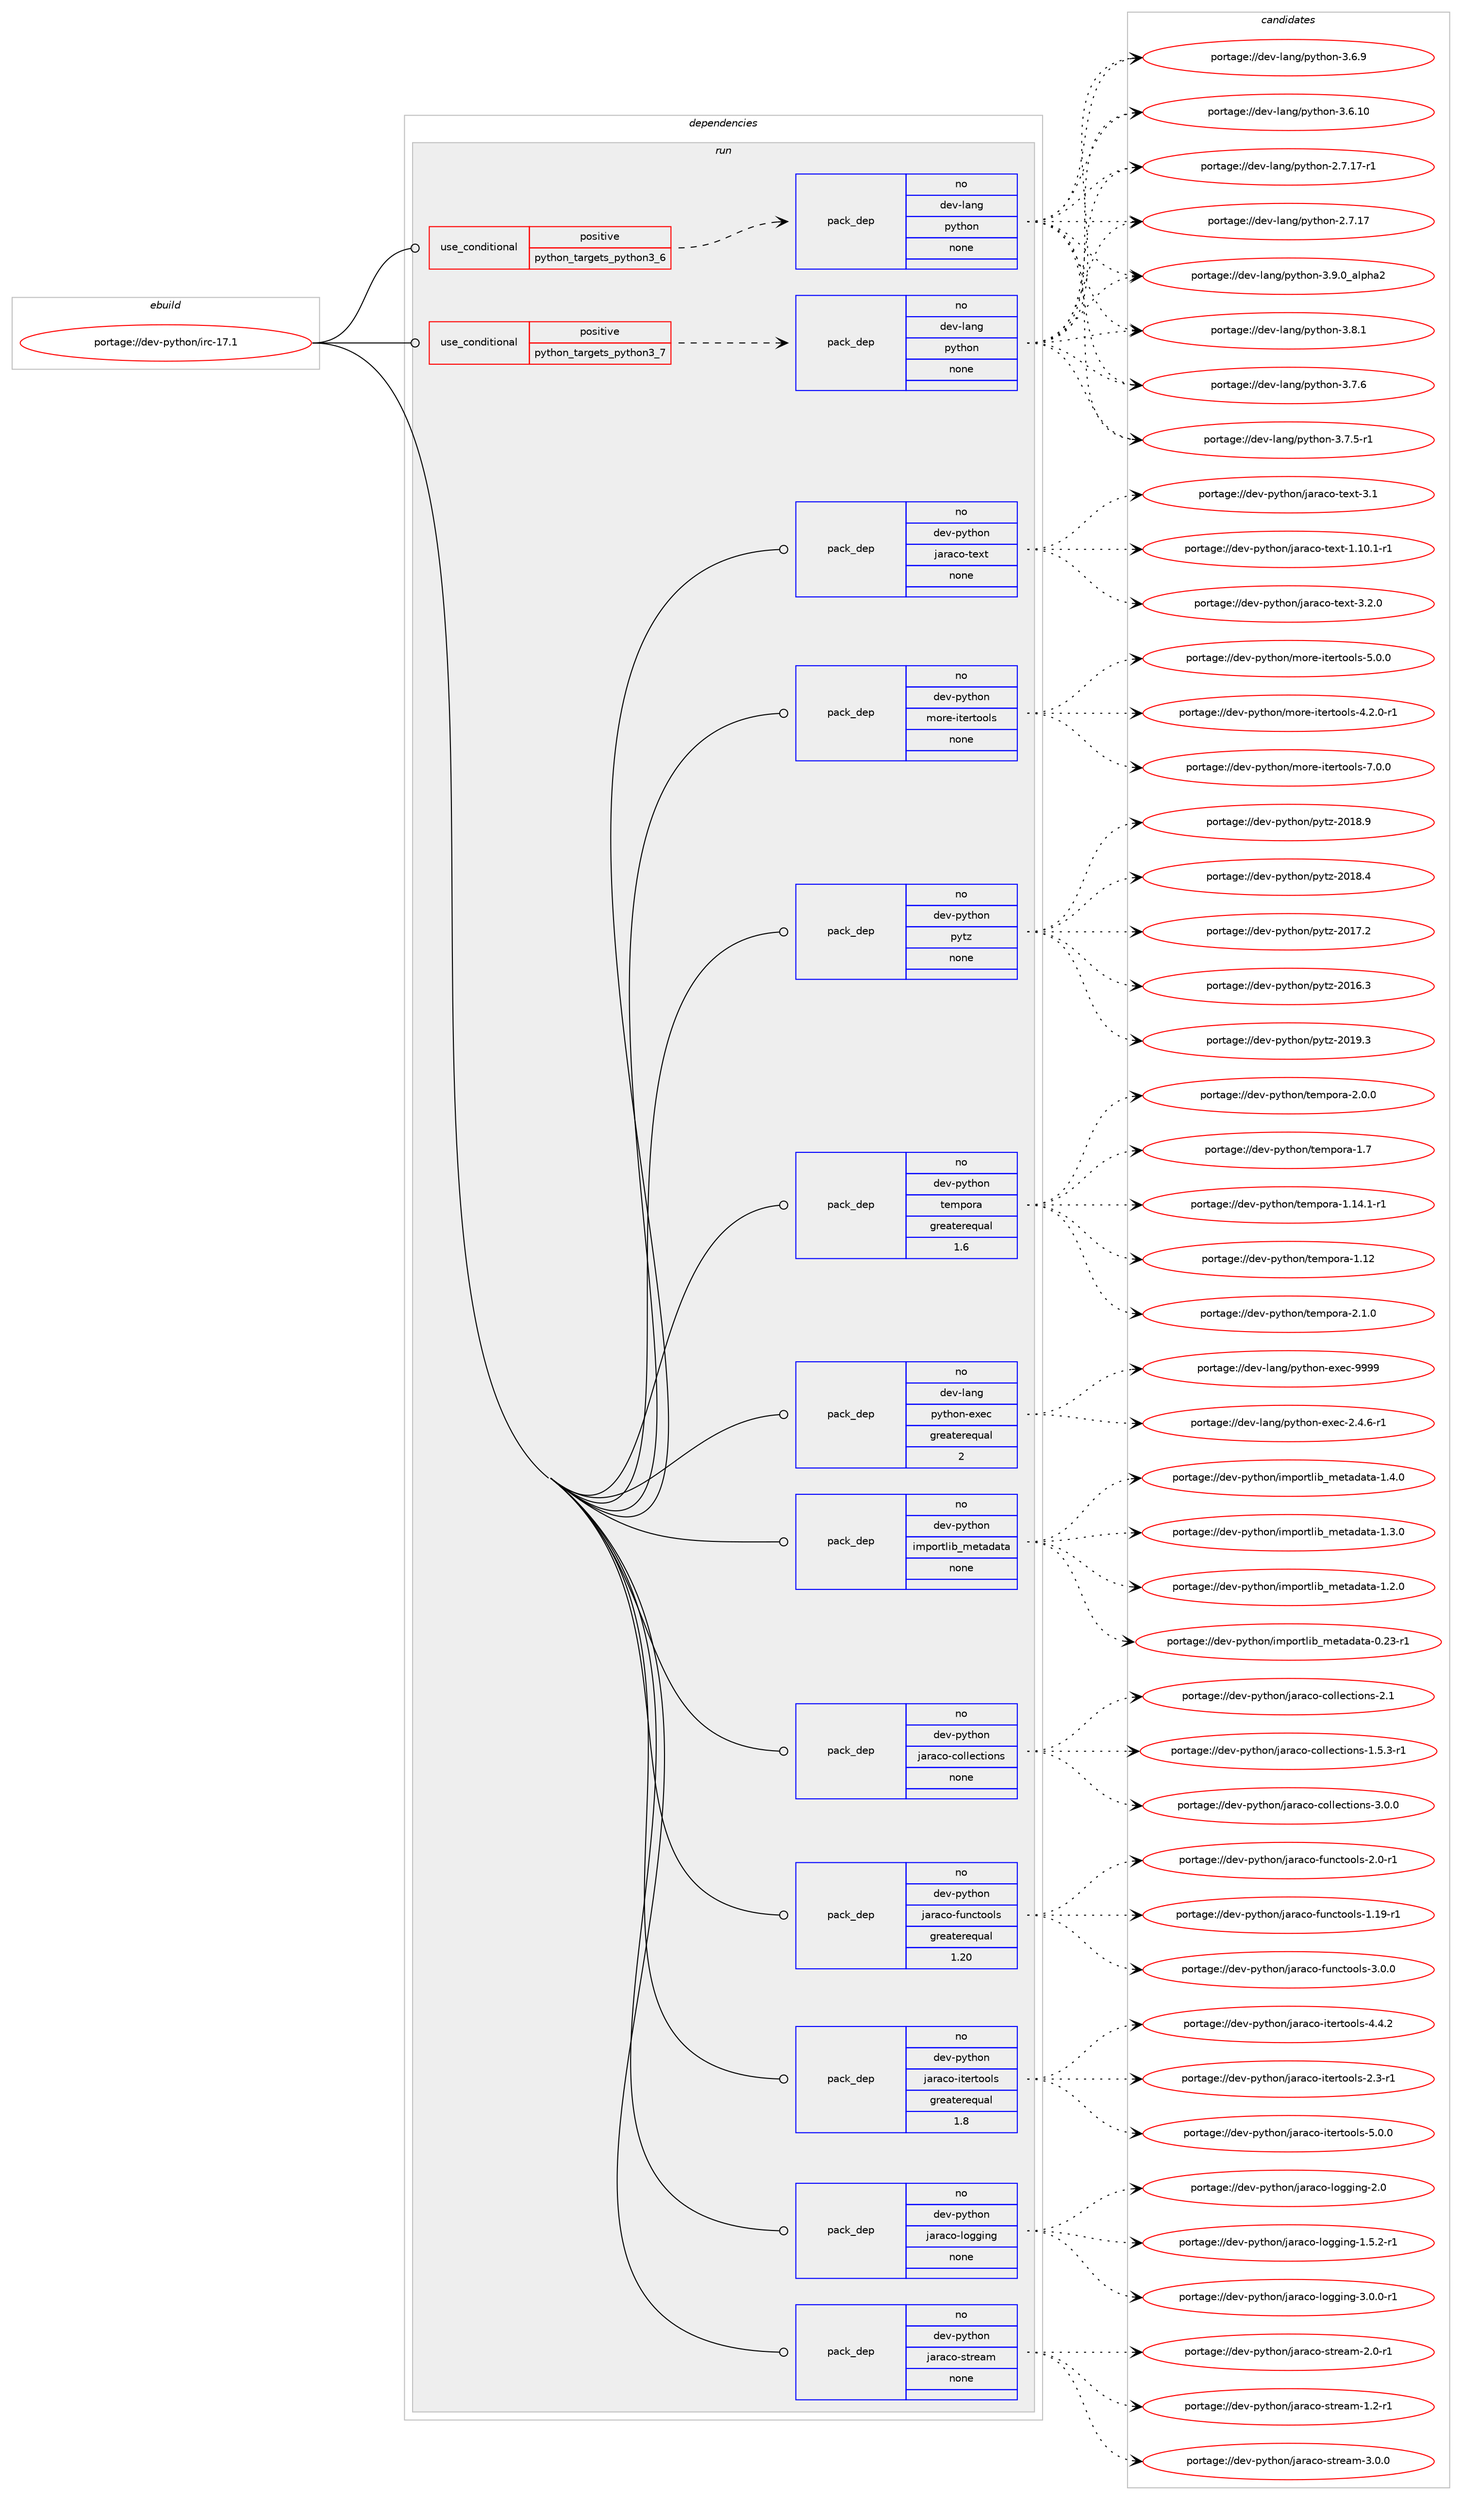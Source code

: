 digraph prolog {

# *************
# Graph options
# *************

newrank=true;
concentrate=true;
compound=true;
graph [rankdir=LR,fontname=Helvetica,fontsize=10,ranksep=1.5];#, ranksep=2.5, nodesep=0.2];
edge  [arrowhead=vee];
node  [fontname=Helvetica,fontsize=10];

# **********
# The ebuild
# **********

subgraph cluster_leftcol {
color=gray;
label=<<i>ebuild</i>>;
id [label="portage://dev-python/irc-17.1", color=red, width=4, href="../dev-python/irc-17.1.svg"];
}

# ****************
# The dependencies
# ****************

subgraph cluster_midcol {
color=gray;
label=<<i>dependencies</i>>;
subgraph cluster_compile {
fillcolor="#eeeeee";
style=filled;
label=<<i>compile</i>>;
}
subgraph cluster_compileandrun {
fillcolor="#eeeeee";
style=filled;
label=<<i>compile and run</i>>;
}
subgraph cluster_run {
fillcolor="#eeeeee";
style=filled;
label=<<i>run</i>>;
subgraph cond114326 {
dependency455043 [label=<<TABLE BORDER="0" CELLBORDER="1" CELLSPACING="0" CELLPADDING="4"><TR><TD ROWSPAN="3" CELLPADDING="10">use_conditional</TD></TR><TR><TD>positive</TD></TR><TR><TD>python_targets_python3_6</TD></TR></TABLE>>, shape=none, color=red];
subgraph pack335734 {
dependency455044 [label=<<TABLE BORDER="0" CELLBORDER="1" CELLSPACING="0" CELLPADDING="4" WIDTH="220"><TR><TD ROWSPAN="6" CELLPADDING="30">pack_dep</TD></TR><TR><TD WIDTH="110">no</TD></TR><TR><TD>dev-lang</TD></TR><TR><TD>python</TD></TR><TR><TD>none</TD></TR><TR><TD></TD></TR></TABLE>>, shape=none, color=blue];
}
dependency455043:e -> dependency455044:w [weight=20,style="dashed",arrowhead="vee"];
}
id:e -> dependency455043:w [weight=20,style="solid",arrowhead="odot"];
subgraph cond114327 {
dependency455045 [label=<<TABLE BORDER="0" CELLBORDER="1" CELLSPACING="0" CELLPADDING="4"><TR><TD ROWSPAN="3" CELLPADDING="10">use_conditional</TD></TR><TR><TD>positive</TD></TR><TR><TD>python_targets_python3_7</TD></TR></TABLE>>, shape=none, color=red];
subgraph pack335735 {
dependency455046 [label=<<TABLE BORDER="0" CELLBORDER="1" CELLSPACING="0" CELLPADDING="4" WIDTH="220"><TR><TD ROWSPAN="6" CELLPADDING="30">pack_dep</TD></TR><TR><TD WIDTH="110">no</TD></TR><TR><TD>dev-lang</TD></TR><TR><TD>python</TD></TR><TR><TD>none</TD></TR><TR><TD></TD></TR></TABLE>>, shape=none, color=blue];
}
dependency455045:e -> dependency455046:w [weight=20,style="dashed",arrowhead="vee"];
}
id:e -> dependency455045:w [weight=20,style="solid",arrowhead="odot"];
subgraph pack335736 {
dependency455047 [label=<<TABLE BORDER="0" CELLBORDER="1" CELLSPACING="0" CELLPADDING="4" WIDTH="220"><TR><TD ROWSPAN="6" CELLPADDING="30">pack_dep</TD></TR><TR><TD WIDTH="110">no</TD></TR><TR><TD>dev-lang</TD></TR><TR><TD>python-exec</TD></TR><TR><TD>greaterequal</TD></TR><TR><TD>2</TD></TR></TABLE>>, shape=none, color=blue];
}
id:e -> dependency455047:w [weight=20,style="solid",arrowhead="odot"];
subgraph pack335737 {
dependency455048 [label=<<TABLE BORDER="0" CELLBORDER="1" CELLSPACING="0" CELLPADDING="4" WIDTH="220"><TR><TD ROWSPAN="6" CELLPADDING="30">pack_dep</TD></TR><TR><TD WIDTH="110">no</TD></TR><TR><TD>dev-python</TD></TR><TR><TD>importlib_metadata</TD></TR><TR><TD>none</TD></TR><TR><TD></TD></TR></TABLE>>, shape=none, color=blue];
}
id:e -> dependency455048:w [weight=20,style="solid",arrowhead="odot"];
subgraph pack335738 {
dependency455049 [label=<<TABLE BORDER="0" CELLBORDER="1" CELLSPACING="0" CELLPADDING="4" WIDTH="220"><TR><TD ROWSPAN="6" CELLPADDING="30">pack_dep</TD></TR><TR><TD WIDTH="110">no</TD></TR><TR><TD>dev-python</TD></TR><TR><TD>jaraco-collections</TD></TR><TR><TD>none</TD></TR><TR><TD></TD></TR></TABLE>>, shape=none, color=blue];
}
id:e -> dependency455049:w [weight=20,style="solid",arrowhead="odot"];
subgraph pack335739 {
dependency455050 [label=<<TABLE BORDER="0" CELLBORDER="1" CELLSPACING="0" CELLPADDING="4" WIDTH="220"><TR><TD ROWSPAN="6" CELLPADDING="30">pack_dep</TD></TR><TR><TD WIDTH="110">no</TD></TR><TR><TD>dev-python</TD></TR><TR><TD>jaraco-functools</TD></TR><TR><TD>greaterequal</TD></TR><TR><TD>1.20</TD></TR></TABLE>>, shape=none, color=blue];
}
id:e -> dependency455050:w [weight=20,style="solid",arrowhead="odot"];
subgraph pack335740 {
dependency455051 [label=<<TABLE BORDER="0" CELLBORDER="1" CELLSPACING="0" CELLPADDING="4" WIDTH="220"><TR><TD ROWSPAN="6" CELLPADDING="30">pack_dep</TD></TR><TR><TD WIDTH="110">no</TD></TR><TR><TD>dev-python</TD></TR><TR><TD>jaraco-itertools</TD></TR><TR><TD>greaterequal</TD></TR><TR><TD>1.8</TD></TR></TABLE>>, shape=none, color=blue];
}
id:e -> dependency455051:w [weight=20,style="solid",arrowhead="odot"];
subgraph pack335741 {
dependency455052 [label=<<TABLE BORDER="0" CELLBORDER="1" CELLSPACING="0" CELLPADDING="4" WIDTH="220"><TR><TD ROWSPAN="6" CELLPADDING="30">pack_dep</TD></TR><TR><TD WIDTH="110">no</TD></TR><TR><TD>dev-python</TD></TR><TR><TD>jaraco-logging</TD></TR><TR><TD>none</TD></TR><TR><TD></TD></TR></TABLE>>, shape=none, color=blue];
}
id:e -> dependency455052:w [weight=20,style="solid",arrowhead="odot"];
subgraph pack335742 {
dependency455053 [label=<<TABLE BORDER="0" CELLBORDER="1" CELLSPACING="0" CELLPADDING="4" WIDTH="220"><TR><TD ROWSPAN="6" CELLPADDING="30">pack_dep</TD></TR><TR><TD WIDTH="110">no</TD></TR><TR><TD>dev-python</TD></TR><TR><TD>jaraco-stream</TD></TR><TR><TD>none</TD></TR><TR><TD></TD></TR></TABLE>>, shape=none, color=blue];
}
id:e -> dependency455053:w [weight=20,style="solid",arrowhead="odot"];
subgraph pack335743 {
dependency455054 [label=<<TABLE BORDER="0" CELLBORDER="1" CELLSPACING="0" CELLPADDING="4" WIDTH="220"><TR><TD ROWSPAN="6" CELLPADDING="30">pack_dep</TD></TR><TR><TD WIDTH="110">no</TD></TR><TR><TD>dev-python</TD></TR><TR><TD>jaraco-text</TD></TR><TR><TD>none</TD></TR><TR><TD></TD></TR></TABLE>>, shape=none, color=blue];
}
id:e -> dependency455054:w [weight=20,style="solid",arrowhead="odot"];
subgraph pack335744 {
dependency455055 [label=<<TABLE BORDER="0" CELLBORDER="1" CELLSPACING="0" CELLPADDING="4" WIDTH="220"><TR><TD ROWSPAN="6" CELLPADDING="30">pack_dep</TD></TR><TR><TD WIDTH="110">no</TD></TR><TR><TD>dev-python</TD></TR><TR><TD>more-itertools</TD></TR><TR><TD>none</TD></TR><TR><TD></TD></TR></TABLE>>, shape=none, color=blue];
}
id:e -> dependency455055:w [weight=20,style="solid",arrowhead="odot"];
subgraph pack335745 {
dependency455056 [label=<<TABLE BORDER="0" CELLBORDER="1" CELLSPACING="0" CELLPADDING="4" WIDTH="220"><TR><TD ROWSPAN="6" CELLPADDING="30">pack_dep</TD></TR><TR><TD WIDTH="110">no</TD></TR><TR><TD>dev-python</TD></TR><TR><TD>pytz</TD></TR><TR><TD>none</TD></TR><TR><TD></TD></TR></TABLE>>, shape=none, color=blue];
}
id:e -> dependency455056:w [weight=20,style="solid",arrowhead="odot"];
subgraph pack335746 {
dependency455057 [label=<<TABLE BORDER="0" CELLBORDER="1" CELLSPACING="0" CELLPADDING="4" WIDTH="220"><TR><TD ROWSPAN="6" CELLPADDING="30">pack_dep</TD></TR><TR><TD WIDTH="110">no</TD></TR><TR><TD>dev-python</TD></TR><TR><TD>tempora</TD></TR><TR><TD>greaterequal</TD></TR><TR><TD>1.6</TD></TR></TABLE>>, shape=none, color=blue];
}
id:e -> dependency455057:w [weight=20,style="solid",arrowhead="odot"];
}
}

# **************
# The candidates
# **************

subgraph cluster_choices {
rank=same;
color=gray;
label=<<i>candidates</i>>;

subgraph choice335734 {
color=black;
nodesep=1;
choice10010111845108971101034711212111610411111045514657464895971081121049750 [label="portage://dev-lang/python-3.9.0_alpha2", color=red, width=4,href="../dev-lang/python-3.9.0_alpha2.svg"];
choice100101118451089711010347112121116104111110455146564649 [label="portage://dev-lang/python-3.8.1", color=red, width=4,href="../dev-lang/python-3.8.1.svg"];
choice100101118451089711010347112121116104111110455146554654 [label="portage://dev-lang/python-3.7.6", color=red, width=4,href="../dev-lang/python-3.7.6.svg"];
choice1001011184510897110103471121211161041111104551465546534511449 [label="portage://dev-lang/python-3.7.5-r1", color=red, width=4,href="../dev-lang/python-3.7.5-r1.svg"];
choice100101118451089711010347112121116104111110455146544657 [label="portage://dev-lang/python-3.6.9", color=red, width=4,href="../dev-lang/python-3.6.9.svg"];
choice10010111845108971101034711212111610411111045514654464948 [label="portage://dev-lang/python-3.6.10", color=red, width=4,href="../dev-lang/python-3.6.10.svg"];
choice100101118451089711010347112121116104111110455046554649554511449 [label="portage://dev-lang/python-2.7.17-r1", color=red, width=4,href="../dev-lang/python-2.7.17-r1.svg"];
choice10010111845108971101034711212111610411111045504655464955 [label="portage://dev-lang/python-2.7.17", color=red, width=4,href="../dev-lang/python-2.7.17.svg"];
dependency455044:e -> choice10010111845108971101034711212111610411111045514657464895971081121049750:w [style=dotted,weight="100"];
dependency455044:e -> choice100101118451089711010347112121116104111110455146564649:w [style=dotted,weight="100"];
dependency455044:e -> choice100101118451089711010347112121116104111110455146554654:w [style=dotted,weight="100"];
dependency455044:e -> choice1001011184510897110103471121211161041111104551465546534511449:w [style=dotted,weight="100"];
dependency455044:e -> choice100101118451089711010347112121116104111110455146544657:w [style=dotted,weight="100"];
dependency455044:e -> choice10010111845108971101034711212111610411111045514654464948:w [style=dotted,weight="100"];
dependency455044:e -> choice100101118451089711010347112121116104111110455046554649554511449:w [style=dotted,weight="100"];
dependency455044:e -> choice10010111845108971101034711212111610411111045504655464955:w [style=dotted,weight="100"];
}
subgraph choice335735 {
color=black;
nodesep=1;
choice10010111845108971101034711212111610411111045514657464895971081121049750 [label="portage://dev-lang/python-3.9.0_alpha2", color=red, width=4,href="../dev-lang/python-3.9.0_alpha2.svg"];
choice100101118451089711010347112121116104111110455146564649 [label="portage://dev-lang/python-3.8.1", color=red, width=4,href="../dev-lang/python-3.8.1.svg"];
choice100101118451089711010347112121116104111110455146554654 [label="portage://dev-lang/python-3.7.6", color=red, width=4,href="../dev-lang/python-3.7.6.svg"];
choice1001011184510897110103471121211161041111104551465546534511449 [label="portage://dev-lang/python-3.7.5-r1", color=red, width=4,href="../dev-lang/python-3.7.5-r1.svg"];
choice100101118451089711010347112121116104111110455146544657 [label="portage://dev-lang/python-3.6.9", color=red, width=4,href="../dev-lang/python-3.6.9.svg"];
choice10010111845108971101034711212111610411111045514654464948 [label="portage://dev-lang/python-3.6.10", color=red, width=4,href="../dev-lang/python-3.6.10.svg"];
choice100101118451089711010347112121116104111110455046554649554511449 [label="portage://dev-lang/python-2.7.17-r1", color=red, width=4,href="../dev-lang/python-2.7.17-r1.svg"];
choice10010111845108971101034711212111610411111045504655464955 [label="portage://dev-lang/python-2.7.17", color=red, width=4,href="../dev-lang/python-2.7.17.svg"];
dependency455046:e -> choice10010111845108971101034711212111610411111045514657464895971081121049750:w [style=dotted,weight="100"];
dependency455046:e -> choice100101118451089711010347112121116104111110455146564649:w [style=dotted,weight="100"];
dependency455046:e -> choice100101118451089711010347112121116104111110455146554654:w [style=dotted,weight="100"];
dependency455046:e -> choice1001011184510897110103471121211161041111104551465546534511449:w [style=dotted,weight="100"];
dependency455046:e -> choice100101118451089711010347112121116104111110455146544657:w [style=dotted,weight="100"];
dependency455046:e -> choice10010111845108971101034711212111610411111045514654464948:w [style=dotted,weight="100"];
dependency455046:e -> choice100101118451089711010347112121116104111110455046554649554511449:w [style=dotted,weight="100"];
dependency455046:e -> choice10010111845108971101034711212111610411111045504655464955:w [style=dotted,weight="100"];
}
subgraph choice335736 {
color=black;
nodesep=1;
choice10010111845108971101034711212111610411111045101120101994557575757 [label="portage://dev-lang/python-exec-9999", color=red, width=4,href="../dev-lang/python-exec-9999.svg"];
choice10010111845108971101034711212111610411111045101120101994550465246544511449 [label="portage://dev-lang/python-exec-2.4.6-r1", color=red, width=4,href="../dev-lang/python-exec-2.4.6-r1.svg"];
dependency455047:e -> choice10010111845108971101034711212111610411111045101120101994557575757:w [style=dotted,weight="100"];
dependency455047:e -> choice10010111845108971101034711212111610411111045101120101994550465246544511449:w [style=dotted,weight="100"];
}
subgraph choice335737 {
color=black;
nodesep=1;
choice10010111845112121116104111110471051091121111141161081059895109101116971009711697454946524648 [label="portage://dev-python/importlib_metadata-1.4.0", color=red, width=4,href="../dev-python/importlib_metadata-1.4.0.svg"];
choice10010111845112121116104111110471051091121111141161081059895109101116971009711697454946514648 [label="portage://dev-python/importlib_metadata-1.3.0", color=red, width=4,href="../dev-python/importlib_metadata-1.3.0.svg"];
choice10010111845112121116104111110471051091121111141161081059895109101116971009711697454946504648 [label="portage://dev-python/importlib_metadata-1.2.0", color=red, width=4,href="../dev-python/importlib_metadata-1.2.0.svg"];
choice1001011184511212111610411111047105109112111114116108105989510910111697100971169745484650514511449 [label="portage://dev-python/importlib_metadata-0.23-r1", color=red, width=4,href="../dev-python/importlib_metadata-0.23-r1.svg"];
dependency455048:e -> choice10010111845112121116104111110471051091121111141161081059895109101116971009711697454946524648:w [style=dotted,weight="100"];
dependency455048:e -> choice10010111845112121116104111110471051091121111141161081059895109101116971009711697454946514648:w [style=dotted,weight="100"];
dependency455048:e -> choice10010111845112121116104111110471051091121111141161081059895109101116971009711697454946504648:w [style=dotted,weight="100"];
dependency455048:e -> choice1001011184511212111610411111047105109112111114116108105989510910111697100971169745484650514511449:w [style=dotted,weight="100"];
}
subgraph choice335738 {
color=black;
nodesep=1;
choice1001011184511212111610411111047106971149799111459911110810810199116105111110115455146484648 [label="portage://dev-python/jaraco-collections-3.0.0", color=red, width=4,href="../dev-python/jaraco-collections-3.0.0.svg"];
choice100101118451121211161041111104710697114979911145991111081081019911610511111011545504649 [label="portage://dev-python/jaraco-collections-2.1", color=red, width=4,href="../dev-python/jaraco-collections-2.1.svg"];
choice10010111845112121116104111110471069711497991114599111108108101991161051111101154549465346514511449 [label="portage://dev-python/jaraco-collections-1.5.3-r1", color=red, width=4,href="../dev-python/jaraco-collections-1.5.3-r1.svg"];
dependency455049:e -> choice1001011184511212111610411111047106971149799111459911110810810199116105111110115455146484648:w [style=dotted,weight="100"];
dependency455049:e -> choice100101118451121211161041111104710697114979911145991111081081019911610511111011545504649:w [style=dotted,weight="100"];
dependency455049:e -> choice10010111845112121116104111110471069711497991114599111108108101991161051111101154549465346514511449:w [style=dotted,weight="100"];
}
subgraph choice335739 {
color=black;
nodesep=1;
choice10010111845112121116104111110471069711497991114510211711099116111111108115455146484648 [label="portage://dev-python/jaraco-functools-3.0.0", color=red, width=4,href="../dev-python/jaraco-functools-3.0.0.svg"];
choice10010111845112121116104111110471069711497991114510211711099116111111108115455046484511449 [label="portage://dev-python/jaraco-functools-2.0-r1", color=red, width=4,href="../dev-python/jaraco-functools-2.0-r1.svg"];
choice1001011184511212111610411111047106971149799111451021171109911611111110811545494649574511449 [label="portage://dev-python/jaraco-functools-1.19-r1", color=red, width=4,href="../dev-python/jaraco-functools-1.19-r1.svg"];
dependency455050:e -> choice10010111845112121116104111110471069711497991114510211711099116111111108115455146484648:w [style=dotted,weight="100"];
dependency455050:e -> choice10010111845112121116104111110471069711497991114510211711099116111111108115455046484511449:w [style=dotted,weight="100"];
dependency455050:e -> choice1001011184511212111610411111047106971149799111451021171109911611111110811545494649574511449:w [style=dotted,weight="100"];
}
subgraph choice335740 {
color=black;
nodesep=1;
choice100101118451121211161041111104710697114979911145105116101114116111111108115455346484648 [label="portage://dev-python/jaraco-itertools-5.0.0", color=red, width=4,href="../dev-python/jaraco-itertools-5.0.0.svg"];
choice100101118451121211161041111104710697114979911145105116101114116111111108115455246524650 [label="portage://dev-python/jaraco-itertools-4.4.2", color=red, width=4,href="../dev-python/jaraco-itertools-4.4.2.svg"];
choice100101118451121211161041111104710697114979911145105116101114116111111108115455046514511449 [label="portage://dev-python/jaraco-itertools-2.3-r1", color=red, width=4,href="../dev-python/jaraco-itertools-2.3-r1.svg"];
dependency455051:e -> choice100101118451121211161041111104710697114979911145105116101114116111111108115455346484648:w [style=dotted,weight="100"];
dependency455051:e -> choice100101118451121211161041111104710697114979911145105116101114116111111108115455246524650:w [style=dotted,weight="100"];
dependency455051:e -> choice100101118451121211161041111104710697114979911145105116101114116111111108115455046514511449:w [style=dotted,weight="100"];
}
subgraph choice335741 {
color=black;
nodesep=1;
choice1001011184511212111610411111047106971149799111451081111031031051101034551464846484511449 [label="portage://dev-python/jaraco-logging-3.0.0-r1", color=red, width=4,href="../dev-python/jaraco-logging-3.0.0-r1.svg"];
choice10010111845112121116104111110471069711497991114510811110310310511010345504648 [label="portage://dev-python/jaraco-logging-2.0", color=red, width=4,href="../dev-python/jaraco-logging-2.0.svg"];
choice1001011184511212111610411111047106971149799111451081111031031051101034549465346504511449 [label="portage://dev-python/jaraco-logging-1.5.2-r1", color=red, width=4,href="../dev-python/jaraco-logging-1.5.2-r1.svg"];
dependency455052:e -> choice1001011184511212111610411111047106971149799111451081111031031051101034551464846484511449:w [style=dotted,weight="100"];
dependency455052:e -> choice10010111845112121116104111110471069711497991114510811110310310511010345504648:w [style=dotted,weight="100"];
dependency455052:e -> choice1001011184511212111610411111047106971149799111451081111031031051101034549465346504511449:w [style=dotted,weight="100"];
}
subgraph choice335742 {
color=black;
nodesep=1;
choice10010111845112121116104111110471069711497991114511511611410197109455146484648 [label="portage://dev-python/jaraco-stream-3.0.0", color=red, width=4,href="../dev-python/jaraco-stream-3.0.0.svg"];
choice10010111845112121116104111110471069711497991114511511611410197109455046484511449 [label="portage://dev-python/jaraco-stream-2.0-r1", color=red, width=4,href="../dev-python/jaraco-stream-2.0-r1.svg"];
choice10010111845112121116104111110471069711497991114511511611410197109454946504511449 [label="portage://dev-python/jaraco-stream-1.2-r1", color=red, width=4,href="../dev-python/jaraco-stream-1.2-r1.svg"];
dependency455053:e -> choice10010111845112121116104111110471069711497991114511511611410197109455146484648:w [style=dotted,weight="100"];
dependency455053:e -> choice10010111845112121116104111110471069711497991114511511611410197109455046484511449:w [style=dotted,weight="100"];
dependency455053:e -> choice10010111845112121116104111110471069711497991114511511611410197109454946504511449:w [style=dotted,weight="100"];
}
subgraph choice335743 {
color=black;
nodesep=1;
choice100101118451121211161041111104710697114979911145116101120116455146504648 [label="portage://dev-python/jaraco-text-3.2.0", color=red, width=4,href="../dev-python/jaraco-text-3.2.0.svg"];
choice10010111845112121116104111110471069711497991114511610112011645514649 [label="portage://dev-python/jaraco-text-3.1", color=red, width=4,href="../dev-python/jaraco-text-3.1.svg"];
choice100101118451121211161041111104710697114979911145116101120116454946494846494511449 [label="portage://dev-python/jaraco-text-1.10.1-r1", color=red, width=4,href="../dev-python/jaraco-text-1.10.1-r1.svg"];
dependency455054:e -> choice100101118451121211161041111104710697114979911145116101120116455146504648:w [style=dotted,weight="100"];
dependency455054:e -> choice10010111845112121116104111110471069711497991114511610112011645514649:w [style=dotted,weight="100"];
dependency455054:e -> choice100101118451121211161041111104710697114979911145116101120116454946494846494511449:w [style=dotted,weight="100"];
}
subgraph choice335744 {
color=black;
nodesep=1;
choice100101118451121211161041111104710911111410145105116101114116111111108115455546484648 [label="portage://dev-python/more-itertools-7.0.0", color=red, width=4,href="../dev-python/more-itertools-7.0.0.svg"];
choice100101118451121211161041111104710911111410145105116101114116111111108115455346484648 [label="portage://dev-python/more-itertools-5.0.0", color=red, width=4,href="../dev-python/more-itertools-5.0.0.svg"];
choice1001011184511212111610411111047109111114101451051161011141161111111081154552465046484511449 [label="portage://dev-python/more-itertools-4.2.0-r1", color=red, width=4,href="../dev-python/more-itertools-4.2.0-r1.svg"];
dependency455055:e -> choice100101118451121211161041111104710911111410145105116101114116111111108115455546484648:w [style=dotted,weight="100"];
dependency455055:e -> choice100101118451121211161041111104710911111410145105116101114116111111108115455346484648:w [style=dotted,weight="100"];
dependency455055:e -> choice1001011184511212111610411111047109111114101451051161011141161111111081154552465046484511449:w [style=dotted,weight="100"];
}
subgraph choice335745 {
color=black;
nodesep=1;
choice100101118451121211161041111104711212111612245504849574651 [label="portage://dev-python/pytz-2019.3", color=red, width=4,href="../dev-python/pytz-2019.3.svg"];
choice100101118451121211161041111104711212111612245504849564657 [label="portage://dev-python/pytz-2018.9", color=red, width=4,href="../dev-python/pytz-2018.9.svg"];
choice100101118451121211161041111104711212111612245504849564652 [label="portage://dev-python/pytz-2018.4", color=red, width=4,href="../dev-python/pytz-2018.4.svg"];
choice100101118451121211161041111104711212111612245504849554650 [label="portage://dev-python/pytz-2017.2", color=red, width=4,href="../dev-python/pytz-2017.2.svg"];
choice100101118451121211161041111104711212111612245504849544651 [label="portage://dev-python/pytz-2016.3", color=red, width=4,href="../dev-python/pytz-2016.3.svg"];
dependency455056:e -> choice100101118451121211161041111104711212111612245504849574651:w [style=dotted,weight="100"];
dependency455056:e -> choice100101118451121211161041111104711212111612245504849564657:w [style=dotted,weight="100"];
dependency455056:e -> choice100101118451121211161041111104711212111612245504849564652:w [style=dotted,weight="100"];
dependency455056:e -> choice100101118451121211161041111104711212111612245504849554650:w [style=dotted,weight="100"];
dependency455056:e -> choice100101118451121211161041111104711212111612245504849544651:w [style=dotted,weight="100"];
}
subgraph choice335746 {
color=black;
nodesep=1;
choice100101118451121211161041111104711610110911211111497455046494648 [label="portage://dev-python/tempora-2.1.0", color=red, width=4,href="../dev-python/tempora-2.1.0.svg"];
choice100101118451121211161041111104711610110911211111497455046484648 [label="portage://dev-python/tempora-2.0.0", color=red, width=4,href="../dev-python/tempora-2.0.0.svg"];
choice10010111845112121116104111110471161011091121111149745494655 [label="portage://dev-python/tempora-1.7", color=red, width=4,href="../dev-python/tempora-1.7.svg"];
choice100101118451121211161041111104711610110911211111497454946495246494511449 [label="portage://dev-python/tempora-1.14.1-r1", color=red, width=4,href="../dev-python/tempora-1.14.1-r1.svg"];
choice1001011184511212111610411111047116101109112111114974549464950 [label="portage://dev-python/tempora-1.12", color=red, width=4,href="../dev-python/tempora-1.12.svg"];
dependency455057:e -> choice100101118451121211161041111104711610110911211111497455046494648:w [style=dotted,weight="100"];
dependency455057:e -> choice100101118451121211161041111104711610110911211111497455046484648:w [style=dotted,weight="100"];
dependency455057:e -> choice10010111845112121116104111110471161011091121111149745494655:w [style=dotted,weight="100"];
dependency455057:e -> choice100101118451121211161041111104711610110911211111497454946495246494511449:w [style=dotted,weight="100"];
dependency455057:e -> choice1001011184511212111610411111047116101109112111114974549464950:w [style=dotted,weight="100"];
}
}

}
